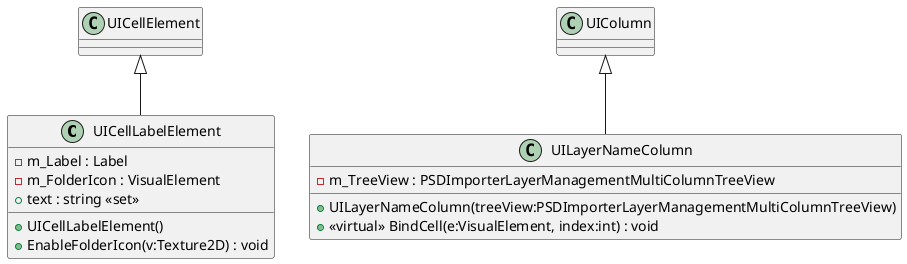 @startuml
class UICellLabelElement {
    - m_Label : Label
    - m_FolderIcon : VisualElement
    + UICellLabelElement()
    + text : string <<set>>
    + EnableFolderIcon(v:Texture2D) : void
}
class UILayerNameColumn {
    - m_TreeView : PSDImporterLayerManagementMultiColumnTreeView
    + UILayerNameColumn(treeView:PSDImporterLayerManagementMultiColumnTreeView)
    + <<virtual>> BindCell(e:VisualElement, index:int) : void
}
UICellElement <|-- UICellLabelElement
UIColumn <|-- UILayerNameColumn
@enduml

